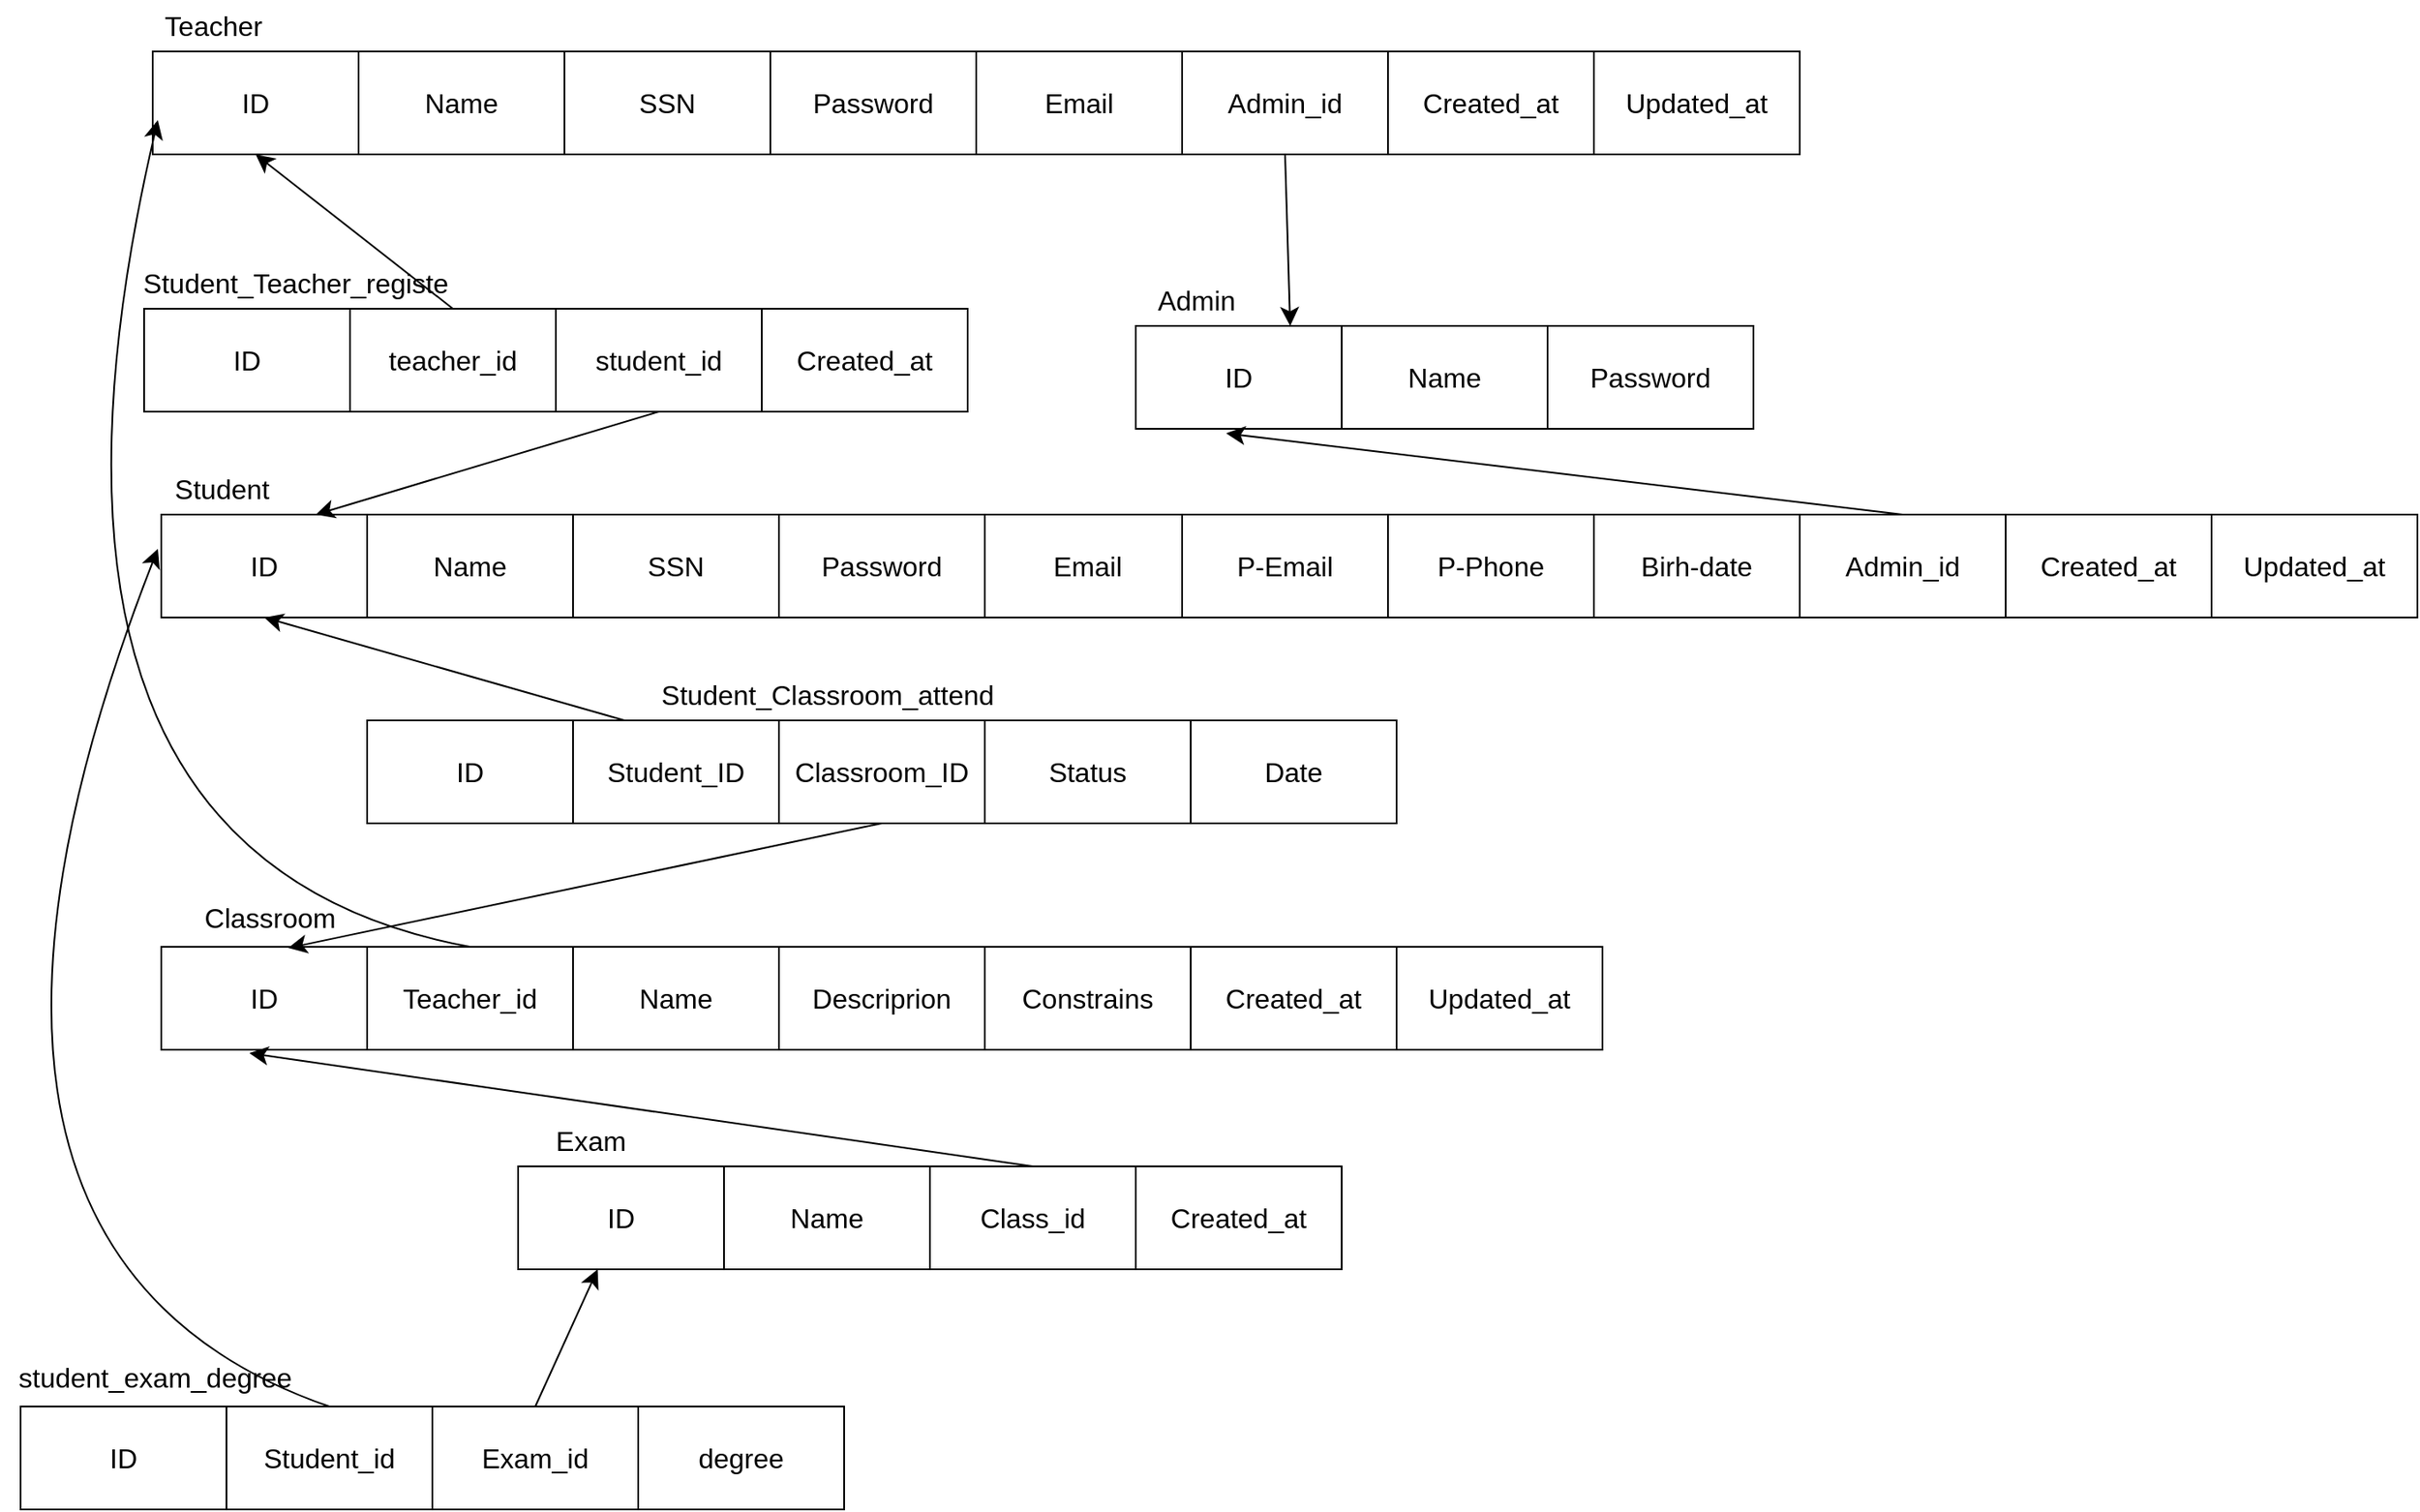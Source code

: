 <mxfile version="21.7.5" type="device">
  <diagram id="R2lEEEUBdFMjLlhIrx00" name="Page-1">
    <mxGraphModel dx="1152" dy="744" grid="1" gridSize="10" guides="1" tooltips="1" connect="1" arrows="1" fold="1" page="1" pageScale="1" pageWidth="850" pageHeight="1100" math="0" shadow="0" extFonts="Permanent Marker^https://fonts.googleapis.com/css?family=Permanent+Marker">
      <root>
        <mxCell id="0" />
        <mxCell id="1" parent="0" />
        <mxCell id="2NHcTpgFjBC3RWwjbhor-5" value="ID" style="rounded=0;whiteSpace=wrap;html=1;fontSize=16;" vertex="1" parent="1">
          <mxGeometry x="237" y="200" width="120" height="60" as="geometry" />
        </mxCell>
        <mxCell id="2NHcTpgFjBC3RWwjbhor-6" value="Name" style="rounded=0;whiteSpace=wrap;html=1;fontSize=16;" vertex="1" parent="1">
          <mxGeometry x="357" y="200" width="120" height="60" as="geometry" />
        </mxCell>
        <mxCell id="2NHcTpgFjBC3RWwjbhor-7" value="SSN" style="rounded=0;whiteSpace=wrap;html=1;fontSize=16;" vertex="1" parent="1">
          <mxGeometry x="477" y="200" width="120" height="60" as="geometry" />
        </mxCell>
        <mxCell id="2NHcTpgFjBC3RWwjbhor-8" value="Password" style="rounded=0;whiteSpace=wrap;html=1;fontSize=16;" vertex="1" parent="1">
          <mxGeometry x="597" y="200" width="120" height="60" as="geometry" />
        </mxCell>
        <mxCell id="2NHcTpgFjBC3RWwjbhor-9" value="Email" style="rounded=0;whiteSpace=wrap;html=1;fontSize=16;" vertex="1" parent="1">
          <mxGeometry x="717" y="200" width="120" height="60" as="geometry" />
        </mxCell>
        <mxCell id="2NHcTpgFjBC3RWwjbhor-20" style="edgeStyle=none;curved=1;rounded=0;orthogonalLoop=1;jettySize=auto;html=1;exitX=0.5;exitY=1;exitDx=0;exitDy=0;entryX=0.75;entryY=0;entryDx=0;entryDy=0;fontSize=12;startSize=8;endSize=8;" edge="1" parent="1" source="2NHcTpgFjBC3RWwjbhor-12" target="2NHcTpgFjBC3RWwjbhor-14">
          <mxGeometry relative="1" as="geometry" />
        </mxCell>
        <mxCell id="2NHcTpgFjBC3RWwjbhor-12" value="Admin_id" style="rounded=0;whiteSpace=wrap;html=1;fontSize=16;" vertex="1" parent="1">
          <mxGeometry x="837" y="200" width="120" height="60" as="geometry" />
        </mxCell>
        <mxCell id="2NHcTpgFjBC3RWwjbhor-13" value="Teacher" style="text;html=1;align=center;verticalAlign=middle;resizable=0;points=[];autosize=1;strokeColor=none;fillColor=none;fontSize=16;" vertex="1" parent="1">
          <mxGeometry x="232" y="170" width="80" height="30" as="geometry" />
        </mxCell>
        <mxCell id="2NHcTpgFjBC3RWwjbhor-14" value="ID" style="rounded=0;whiteSpace=wrap;html=1;fontSize=16;" vertex="1" parent="1">
          <mxGeometry x="810" y="360" width="120" height="60" as="geometry" />
        </mxCell>
        <mxCell id="2NHcTpgFjBC3RWwjbhor-15" value="Name" style="rounded=0;whiteSpace=wrap;html=1;fontSize=16;" vertex="1" parent="1">
          <mxGeometry x="930" y="360" width="120" height="60" as="geometry" />
        </mxCell>
        <mxCell id="2NHcTpgFjBC3RWwjbhor-16" value="Password" style="rounded=0;whiteSpace=wrap;html=1;fontSize=16;" vertex="1" parent="1">
          <mxGeometry x="1050" y="360" width="120" height="60" as="geometry" />
        </mxCell>
        <mxCell id="2NHcTpgFjBC3RWwjbhor-17" value="Admin" style="text;html=1;align=center;verticalAlign=middle;resizable=0;points=[];autosize=1;strokeColor=none;fillColor=none;fontSize=16;" vertex="1" parent="1">
          <mxGeometry x="810" y="330" width="70" height="30" as="geometry" />
        </mxCell>
        <mxCell id="2NHcTpgFjBC3RWwjbhor-21" value="ID" style="rounded=0;whiteSpace=wrap;html=1;fontSize=16;" vertex="1" parent="1">
          <mxGeometry x="242" y="470" width="120" height="60" as="geometry" />
        </mxCell>
        <mxCell id="2NHcTpgFjBC3RWwjbhor-22" value="Name" style="rounded=0;whiteSpace=wrap;html=1;fontSize=16;" vertex="1" parent="1">
          <mxGeometry x="362" y="470" width="120" height="60" as="geometry" />
        </mxCell>
        <mxCell id="2NHcTpgFjBC3RWwjbhor-23" value="SSN" style="rounded=0;whiteSpace=wrap;html=1;fontSize=16;" vertex="1" parent="1">
          <mxGeometry x="482" y="470" width="120" height="60" as="geometry" />
        </mxCell>
        <mxCell id="2NHcTpgFjBC3RWwjbhor-24" value="Password" style="rounded=0;whiteSpace=wrap;html=1;fontSize=16;" vertex="1" parent="1">
          <mxGeometry x="602" y="470" width="120" height="60" as="geometry" />
        </mxCell>
        <mxCell id="2NHcTpgFjBC3RWwjbhor-25" value="Email" style="rounded=0;whiteSpace=wrap;html=1;fontSize=16;" vertex="1" parent="1">
          <mxGeometry x="722" y="470" width="120" height="60" as="geometry" />
        </mxCell>
        <mxCell id="2NHcTpgFjBC3RWwjbhor-42" style="edgeStyle=none;curved=1;rounded=0;orthogonalLoop=1;jettySize=auto;html=1;exitX=0.5;exitY=0;exitDx=0;exitDy=0;entryX=0.439;entryY=1.044;entryDx=0;entryDy=0;entryPerimeter=0;fontSize=12;startSize=8;endSize=8;" edge="1" parent="1" source="2NHcTpgFjBC3RWwjbhor-28" target="2NHcTpgFjBC3RWwjbhor-14">
          <mxGeometry relative="1" as="geometry" />
        </mxCell>
        <mxCell id="2NHcTpgFjBC3RWwjbhor-28" value="Admin_id" style="rounded=0;whiteSpace=wrap;html=1;fontSize=16;" vertex="1" parent="1">
          <mxGeometry x="1197" y="470" width="120" height="60" as="geometry" />
        </mxCell>
        <mxCell id="2NHcTpgFjBC3RWwjbhor-29" value="Student" style="text;html=1;align=center;verticalAlign=middle;resizable=0;points=[];autosize=1;strokeColor=none;fillColor=none;fontSize=16;" vertex="1" parent="1">
          <mxGeometry x="237" y="440" width="80" height="30" as="geometry" />
        </mxCell>
        <mxCell id="2NHcTpgFjBC3RWwjbhor-39" value="P-Email" style="rounded=0;whiteSpace=wrap;html=1;fontSize=16;" vertex="1" parent="1">
          <mxGeometry x="837" y="470" width="120" height="60" as="geometry" />
        </mxCell>
        <mxCell id="2NHcTpgFjBC3RWwjbhor-40" value="P-Phone" style="rounded=0;whiteSpace=wrap;html=1;fontSize=16;" vertex="1" parent="1">
          <mxGeometry x="957" y="470" width="120" height="60" as="geometry" />
        </mxCell>
        <mxCell id="2NHcTpgFjBC3RWwjbhor-41" value="Birh-date" style="rounded=0;whiteSpace=wrap;html=1;fontSize=16;" vertex="1" parent="1">
          <mxGeometry x="1077" y="470" width="120" height="60" as="geometry" />
        </mxCell>
        <mxCell id="2NHcTpgFjBC3RWwjbhor-43" value="ID" style="rounded=0;whiteSpace=wrap;html=1;fontSize=16;" vertex="1" parent="1">
          <mxGeometry x="232" y="350" width="120" height="60" as="geometry" />
        </mxCell>
        <mxCell id="2NHcTpgFjBC3RWwjbhor-48" style="edgeStyle=none;curved=1;rounded=0;orthogonalLoop=1;jettySize=auto;html=1;exitX=0.5;exitY=0;exitDx=0;exitDy=0;entryX=0.5;entryY=1;entryDx=0;entryDy=0;fontSize=12;startSize=8;endSize=8;" edge="1" parent="1" source="2NHcTpgFjBC3RWwjbhor-44" target="2NHcTpgFjBC3RWwjbhor-5">
          <mxGeometry relative="1" as="geometry" />
        </mxCell>
        <mxCell id="2NHcTpgFjBC3RWwjbhor-44" value="teacher_id" style="rounded=0;whiteSpace=wrap;html=1;fontSize=16;" vertex="1" parent="1">
          <mxGeometry x="352" y="350" width="120" height="60" as="geometry" />
        </mxCell>
        <mxCell id="2NHcTpgFjBC3RWwjbhor-47" style="edgeStyle=none;curved=1;rounded=0;orthogonalLoop=1;jettySize=auto;html=1;exitX=0.5;exitY=1;exitDx=0;exitDy=0;entryX=0.75;entryY=0;entryDx=0;entryDy=0;fontSize=12;startSize=8;endSize=8;" edge="1" parent="1" source="2NHcTpgFjBC3RWwjbhor-45" target="2NHcTpgFjBC3RWwjbhor-21">
          <mxGeometry relative="1" as="geometry" />
        </mxCell>
        <mxCell id="2NHcTpgFjBC3RWwjbhor-45" value="student_id" style="rounded=0;whiteSpace=wrap;html=1;fontSize=16;" vertex="1" parent="1">
          <mxGeometry x="472" y="350" width="120" height="60" as="geometry" />
        </mxCell>
        <mxCell id="2NHcTpgFjBC3RWwjbhor-46" value="Student_Teacher_registe" style="text;html=1;align=center;verticalAlign=middle;resizable=0;points=[];autosize=1;strokeColor=none;fillColor=none;fontSize=16;" vertex="1" parent="1">
          <mxGeometry x="220" y="320" width="200" height="30" as="geometry" />
        </mxCell>
        <mxCell id="2NHcTpgFjBC3RWwjbhor-49" value="Created_at" style="rounded=0;whiteSpace=wrap;html=1;fontSize=16;" vertex="1" parent="1">
          <mxGeometry x="957" y="200" width="120" height="60" as="geometry" />
        </mxCell>
        <mxCell id="2NHcTpgFjBC3RWwjbhor-50" value="Updated_at" style="rounded=0;whiteSpace=wrap;html=1;fontSize=16;" vertex="1" parent="1">
          <mxGeometry x="1077" y="200" width="120" height="60" as="geometry" />
        </mxCell>
        <mxCell id="2NHcTpgFjBC3RWwjbhor-51" value="Created_at" style="rounded=0;whiteSpace=wrap;html=1;fontSize=16;" vertex="1" parent="1">
          <mxGeometry x="1317" y="470" width="120" height="60" as="geometry" />
        </mxCell>
        <mxCell id="2NHcTpgFjBC3RWwjbhor-52" value="Updated_at" style="rounded=0;whiteSpace=wrap;html=1;fontSize=16;" vertex="1" parent="1">
          <mxGeometry x="1437" y="470" width="120" height="60" as="geometry" />
        </mxCell>
        <mxCell id="2NHcTpgFjBC3RWwjbhor-53" value="Created_at" style="rounded=0;whiteSpace=wrap;html=1;fontSize=16;" vertex="1" parent="1">
          <mxGeometry x="592" y="350" width="120" height="60" as="geometry" />
        </mxCell>
        <mxCell id="2NHcTpgFjBC3RWwjbhor-54" value="ID" style="rounded=0;whiteSpace=wrap;html=1;fontSize=16;" vertex="1" parent="1">
          <mxGeometry x="242" y="722" width="120" height="60" as="geometry" />
        </mxCell>
        <mxCell id="2NHcTpgFjBC3RWwjbhor-55" value="Name" style="rounded=0;whiteSpace=wrap;html=1;fontSize=16;" vertex="1" parent="1">
          <mxGeometry x="482" y="722" width="120" height="60" as="geometry" />
        </mxCell>
        <mxCell id="2NHcTpgFjBC3RWwjbhor-56" value="Descriprion" style="rounded=0;whiteSpace=wrap;html=1;fontSize=16;" vertex="1" parent="1">
          <mxGeometry x="602" y="722" width="120" height="60" as="geometry" />
        </mxCell>
        <mxCell id="2NHcTpgFjBC3RWwjbhor-57" value="Constrains" style="rounded=0;whiteSpace=wrap;html=1;fontSize=16;" vertex="1" parent="1">
          <mxGeometry x="722" y="722" width="120" height="60" as="geometry" />
        </mxCell>
        <mxCell id="2NHcTpgFjBC3RWwjbhor-64" style="edgeStyle=none;curved=1;rounded=0;orthogonalLoop=1;jettySize=auto;html=1;exitX=0.5;exitY=0;exitDx=0;exitDy=0;fontSize=12;startSize=8;endSize=8;entryX=0.025;entryY=0.667;entryDx=0;entryDy=0;entryPerimeter=0;" edge="1" parent="1" source="2NHcTpgFjBC3RWwjbhor-58" target="2NHcTpgFjBC3RWwjbhor-5">
          <mxGeometry relative="1" as="geometry">
            <mxPoint x="230" y="240" as="targetPoint" />
            <Array as="points">
              <mxPoint x="140" y="670" />
            </Array>
          </mxGeometry>
        </mxCell>
        <mxCell id="2NHcTpgFjBC3RWwjbhor-58" value="Teacher_id" style="rounded=0;whiteSpace=wrap;html=1;fontSize=16;" vertex="1" parent="1">
          <mxGeometry x="362" y="722" width="120" height="60" as="geometry" />
        </mxCell>
        <mxCell id="2NHcTpgFjBC3RWwjbhor-60" value="Classroom" style="text;html=1;align=center;verticalAlign=middle;resizable=0;points=[];autosize=1;strokeColor=none;fillColor=none;fontSize=16;" vertex="1" parent="1">
          <mxGeometry x="255" y="690" width="100" height="30" as="geometry" />
        </mxCell>
        <mxCell id="2NHcTpgFjBC3RWwjbhor-61" value="Created_at" style="rounded=0;whiteSpace=wrap;html=1;fontSize=16;" vertex="1" parent="1">
          <mxGeometry x="810" y="850" width="120" height="60" as="geometry" />
        </mxCell>
        <mxCell id="2NHcTpgFjBC3RWwjbhor-62" value="Updated_at" style="rounded=0;whiteSpace=wrap;html=1;fontSize=16;" vertex="1" parent="1">
          <mxGeometry x="962" y="722" width="120" height="60" as="geometry" />
        </mxCell>
        <mxCell id="2NHcTpgFjBC3RWwjbhor-65" value="ID" style="rounded=0;whiteSpace=wrap;html=1;fontSize=16;" vertex="1" parent="1">
          <mxGeometry x="362" y="590" width="120" height="60" as="geometry" />
        </mxCell>
        <mxCell id="2NHcTpgFjBC3RWwjbhor-72" style="edgeStyle=none;curved=1;rounded=0;orthogonalLoop=1;jettySize=auto;html=1;exitX=0.25;exitY=0;exitDx=0;exitDy=0;entryX=0.5;entryY=1;entryDx=0;entryDy=0;fontSize=12;startSize=8;endSize=8;" edge="1" parent="1" source="2NHcTpgFjBC3RWwjbhor-66" target="2NHcTpgFjBC3RWwjbhor-21">
          <mxGeometry relative="1" as="geometry" />
        </mxCell>
        <mxCell id="2NHcTpgFjBC3RWwjbhor-66" value="Student_ID" style="rounded=0;whiteSpace=wrap;html=1;fontSize=16;" vertex="1" parent="1">
          <mxGeometry x="482" y="590" width="120" height="60" as="geometry" />
        </mxCell>
        <mxCell id="2NHcTpgFjBC3RWwjbhor-71" style="edgeStyle=none;curved=1;rounded=0;orthogonalLoop=1;jettySize=auto;html=1;exitX=0.5;exitY=1;exitDx=0;exitDy=0;entryX=0.61;entryY=1.089;entryDx=0;entryDy=0;entryPerimeter=0;fontSize=12;startSize=8;endSize=8;" edge="1" parent="1" source="2NHcTpgFjBC3RWwjbhor-67" target="2NHcTpgFjBC3RWwjbhor-60">
          <mxGeometry relative="1" as="geometry" />
        </mxCell>
        <mxCell id="2NHcTpgFjBC3RWwjbhor-67" value="Classroom_ID" style="rounded=0;whiteSpace=wrap;html=1;fontSize=16;" vertex="1" parent="1">
          <mxGeometry x="602" y="590" width="120" height="60" as="geometry" />
        </mxCell>
        <mxCell id="2NHcTpgFjBC3RWwjbhor-68" value="Status" style="rounded=0;whiteSpace=wrap;html=1;fontSize=16;" vertex="1" parent="1">
          <mxGeometry x="722" y="590" width="120" height="60" as="geometry" />
        </mxCell>
        <mxCell id="2NHcTpgFjBC3RWwjbhor-69" value="Date" style="rounded=0;whiteSpace=wrap;html=1;fontSize=16;" vertex="1" parent="1">
          <mxGeometry x="842" y="590" width="120" height="60" as="geometry" />
        </mxCell>
        <mxCell id="2NHcTpgFjBC3RWwjbhor-70" value="Student_Classroom_attend" style="text;html=1;align=center;verticalAlign=middle;resizable=0;points=[];autosize=1;strokeColor=none;fillColor=none;fontSize=16;" vertex="1" parent="1">
          <mxGeometry x="520" y="560" width="220" height="30" as="geometry" />
        </mxCell>
        <mxCell id="2NHcTpgFjBC3RWwjbhor-73" value="ID" style="rounded=0;whiteSpace=wrap;html=1;fontSize=16;" vertex="1" parent="1">
          <mxGeometry x="450" y="850" width="120" height="60" as="geometry" />
        </mxCell>
        <mxCell id="2NHcTpgFjBC3RWwjbhor-78" style="edgeStyle=none;curved=1;rounded=0;orthogonalLoop=1;jettySize=auto;html=1;exitX=0.5;exitY=0;exitDx=0;exitDy=0;entryX=0.428;entryY=1.033;entryDx=0;entryDy=0;entryPerimeter=0;fontSize=12;startSize=8;endSize=8;" edge="1" parent="1" source="2NHcTpgFjBC3RWwjbhor-74" target="2NHcTpgFjBC3RWwjbhor-54">
          <mxGeometry relative="1" as="geometry" />
        </mxCell>
        <mxCell id="2NHcTpgFjBC3RWwjbhor-74" value="Class_id" style="rounded=0;whiteSpace=wrap;html=1;fontSize=16;" vertex="1" parent="1">
          <mxGeometry x="690" y="850" width="120" height="60" as="geometry" />
        </mxCell>
        <mxCell id="2NHcTpgFjBC3RWwjbhor-75" value="Name" style="rounded=0;whiteSpace=wrap;html=1;fontSize=16;" vertex="1" parent="1">
          <mxGeometry x="570" y="850" width="120" height="60" as="geometry" />
        </mxCell>
        <mxCell id="2NHcTpgFjBC3RWwjbhor-76" value="Exam" style="text;html=1;align=center;verticalAlign=middle;resizable=0;points=[];autosize=1;strokeColor=none;fillColor=none;fontSize=16;" vertex="1" parent="1">
          <mxGeometry x="462" y="820" width="60" height="30" as="geometry" />
        </mxCell>
        <mxCell id="2NHcTpgFjBC3RWwjbhor-77" value="Created_at" style="rounded=0;whiteSpace=wrap;html=1;fontSize=16;" vertex="1" parent="1">
          <mxGeometry x="842" y="722" width="120" height="60" as="geometry" />
        </mxCell>
        <mxCell id="2NHcTpgFjBC3RWwjbhor-79" value="ID" style="rounded=0;whiteSpace=wrap;html=1;fontSize=16;" vertex="1" parent="1">
          <mxGeometry x="160" y="990" width="120" height="60" as="geometry" />
        </mxCell>
        <mxCell id="2NHcTpgFjBC3RWwjbhor-84" style="edgeStyle=none;curved=1;rounded=0;orthogonalLoop=1;jettySize=auto;html=1;exitX=0.5;exitY=0;exitDx=0;exitDy=0;fontSize=12;startSize=8;endSize=8;" edge="1" parent="1" source="2NHcTpgFjBC3RWwjbhor-80">
          <mxGeometry relative="1" as="geometry">
            <mxPoint x="240" y="490" as="targetPoint" />
            <Array as="points">
              <mxPoint x="80" y="900" />
            </Array>
          </mxGeometry>
        </mxCell>
        <mxCell id="2NHcTpgFjBC3RWwjbhor-80" value="Student_id" style="rounded=0;whiteSpace=wrap;html=1;fontSize=16;" vertex="1" parent="1">
          <mxGeometry x="280" y="990" width="120" height="60" as="geometry" />
        </mxCell>
        <mxCell id="2NHcTpgFjBC3RWwjbhor-83" style="edgeStyle=none;curved=1;rounded=0;orthogonalLoop=1;jettySize=auto;html=1;exitX=0.5;exitY=0;exitDx=0;exitDy=0;fontSize=12;startSize=8;endSize=8;" edge="1" parent="1" source="2NHcTpgFjBC3RWwjbhor-81" target="2NHcTpgFjBC3RWwjbhor-73">
          <mxGeometry relative="1" as="geometry" />
        </mxCell>
        <mxCell id="2NHcTpgFjBC3RWwjbhor-81" value="Exam_id" style="rounded=0;whiteSpace=wrap;html=1;fontSize=16;" vertex="1" parent="1">
          <mxGeometry x="400" y="990" width="120" height="60" as="geometry" />
        </mxCell>
        <mxCell id="2NHcTpgFjBC3RWwjbhor-82" value="degree" style="rounded=0;whiteSpace=wrap;html=1;fontSize=16;" vertex="1" parent="1">
          <mxGeometry x="520" y="990" width="120" height="60" as="geometry" />
        </mxCell>
        <mxCell id="2NHcTpgFjBC3RWwjbhor-85" value="student_exam_degree" style="text;html=1;align=center;verticalAlign=middle;resizable=0;points=[];autosize=1;strokeColor=none;fillColor=none;fontSize=16;" vertex="1" parent="1">
          <mxGeometry x="148" y="958" width="180" height="30" as="geometry" />
        </mxCell>
      </root>
    </mxGraphModel>
  </diagram>
</mxfile>
